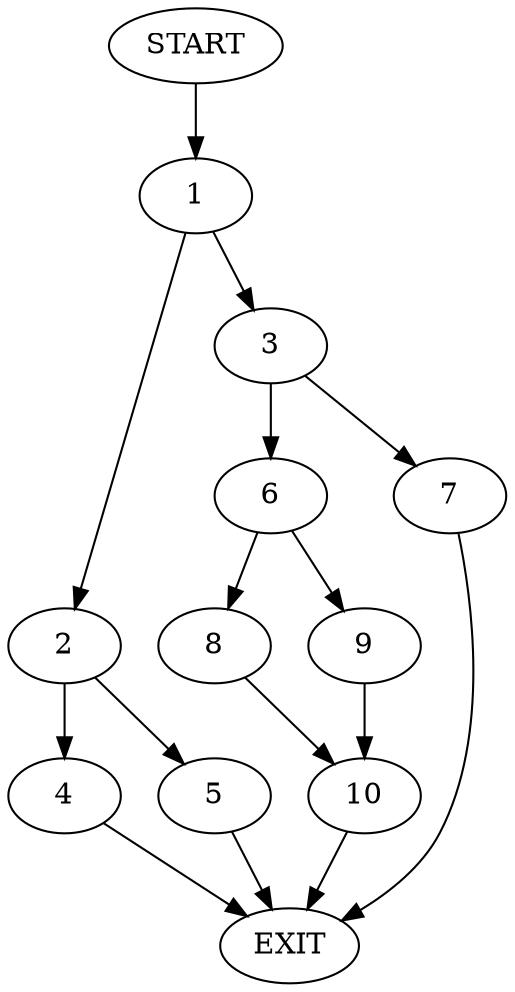 digraph {
0 [label="START"]
11 [label="EXIT"]
0 -> 1
1 -> 2
1 -> 3
2 -> 4
2 -> 5
3 -> 6
3 -> 7
4 -> 11
5 -> 11
7 -> 11
6 -> 8
6 -> 9
8 -> 10
9 -> 10
10 -> 11
}
